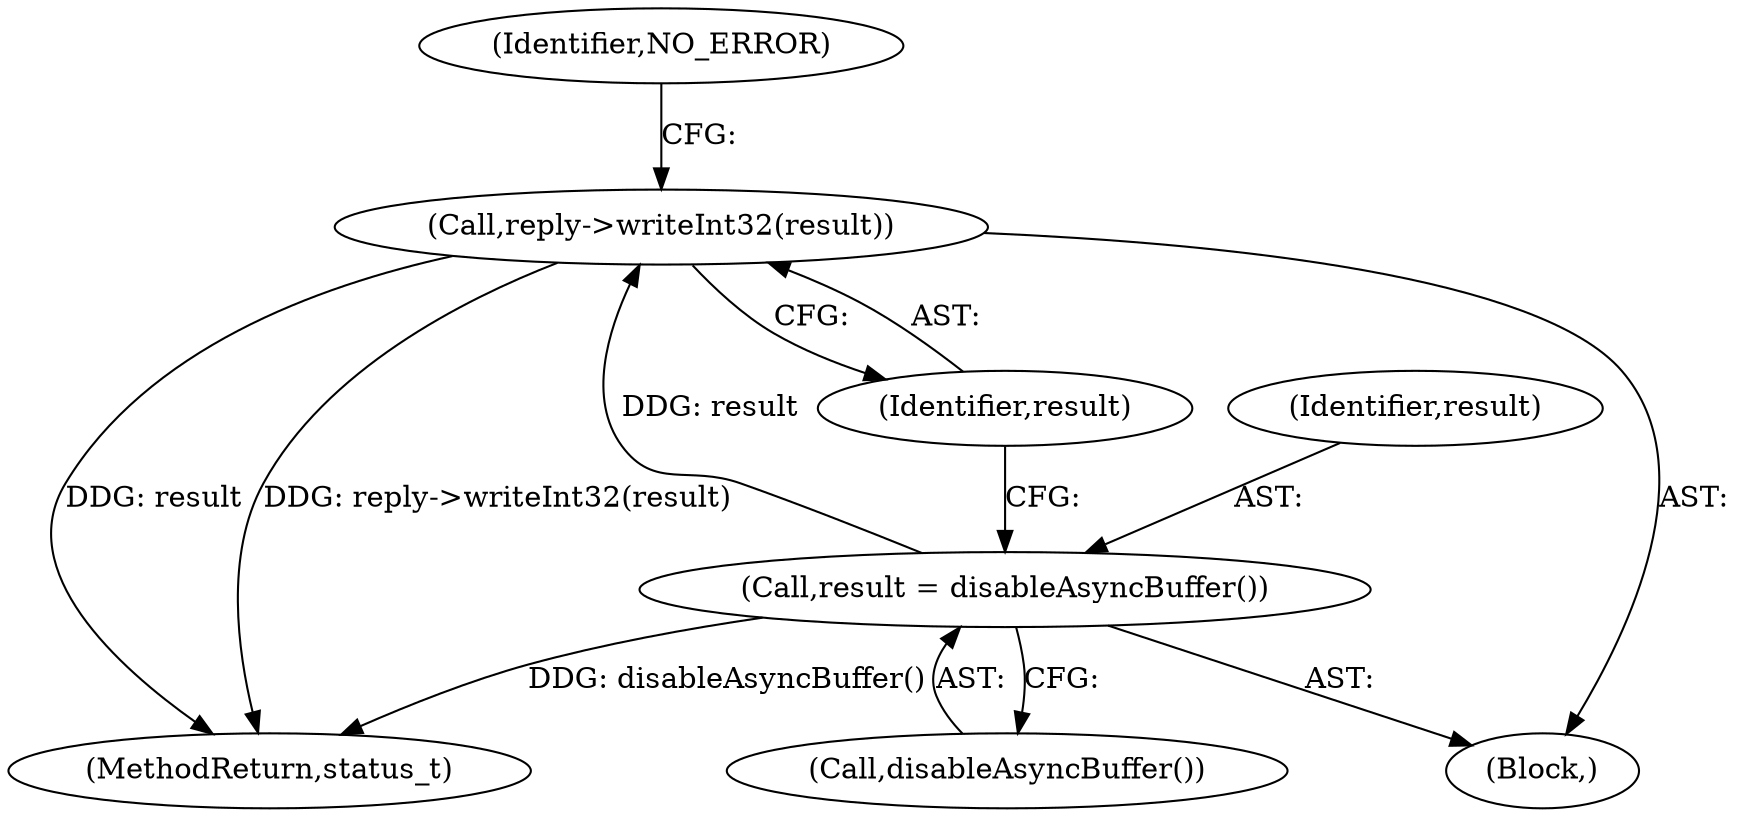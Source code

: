 digraph "0_Android_a30d7d90c4f718e46fb41a99b3d52800e1011b73@API" {
"1000356" [label="(Call,reply->writeInt32(result))"];
"1000353" [label="(Call,result = disableAsyncBuffer())"];
"1000353" [label="(Call,result = disableAsyncBuffer())"];
"1000359" [label="(Identifier,NO_ERROR)"];
"1000355" [label="(Call,disableAsyncBuffer())"];
"1000354" [label="(Identifier,result)"];
"1000515" [label="(MethodReturn,status_t)"];
"1000357" [label="(Identifier,result)"];
"1000356" [label="(Call,reply->writeInt32(result))"];
"1000347" [label="(Block,)"];
"1000356" -> "1000347"  [label="AST: "];
"1000356" -> "1000357"  [label="CFG: "];
"1000357" -> "1000356"  [label="AST: "];
"1000359" -> "1000356"  [label="CFG: "];
"1000356" -> "1000515"  [label="DDG: reply->writeInt32(result)"];
"1000356" -> "1000515"  [label="DDG: result"];
"1000353" -> "1000356"  [label="DDG: result"];
"1000353" -> "1000347"  [label="AST: "];
"1000353" -> "1000355"  [label="CFG: "];
"1000354" -> "1000353"  [label="AST: "];
"1000355" -> "1000353"  [label="AST: "];
"1000357" -> "1000353"  [label="CFG: "];
"1000353" -> "1000515"  [label="DDG: disableAsyncBuffer()"];
}
